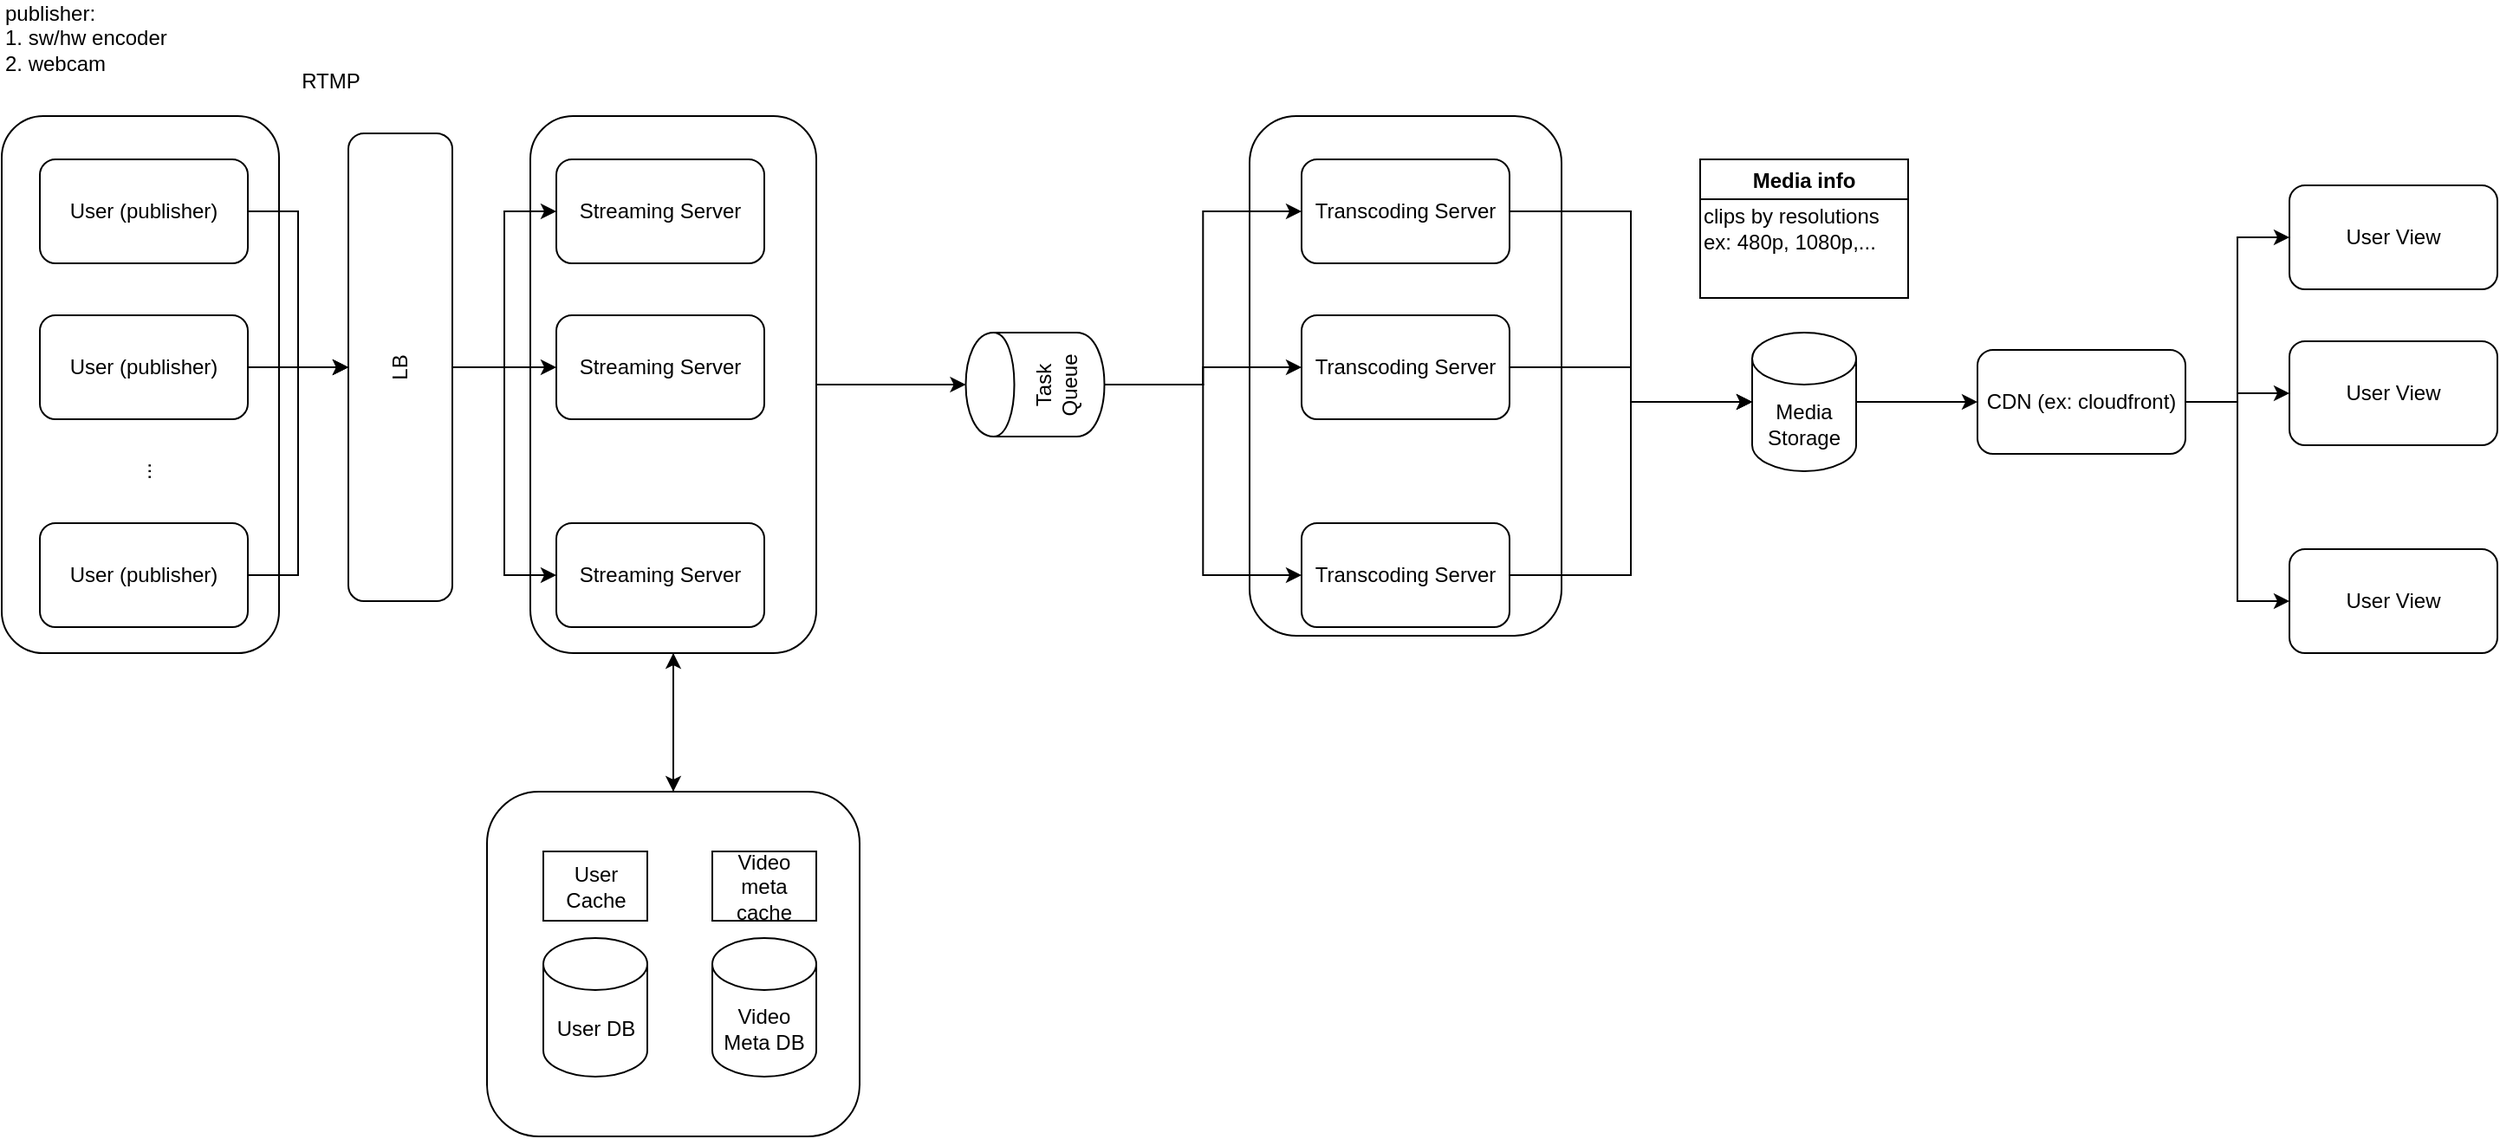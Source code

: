 <mxfile version="14.8.5" type="github">
  <diagram id="FJT3EdVLjgwq2iVrfuaf" name="Page-1">
    <mxGraphModel dx="868" dy="450" grid="1" gridSize="10" guides="1" tooltips="1" connect="1" arrows="1" fold="1" page="1" pageScale="1" pageWidth="850" pageHeight="1100" math="0" shadow="0">
      <root>
        <mxCell id="0" />
        <mxCell id="1" parent="0" />
        <mxCell id="MxKaTCPz04sXQIFcnDnJ-49" value="" style="rounded=1;whiteSpace=wrap;html=1;" parent="1" vertex="1">
          <mxGeometry x="60" y="110" width="160" height="310" as="geometry" />
        </mxCell>
        <mxCell id="MxKaTCPz04sXQIFcnDnJ-37" value="" style="rounded=1;whiteSpace=wrap;html=1;" parent="1" vertex="1">
          <mxGeometry x="780" y="110" width="180" height="300" as="geometry" />
        </mxCell>
        <mxCell id="MxKaTCPz04sXQIFcnDnJ-27" style="edgeStyle=orthogonalEdgeStyle;rounded=0;orthogonalLoop=1;jettySize=auto;html=1;entryX=0.5;entryY=0;entryDx=0;entryDy=0;" parent="1" source="MxKaTCPz04sXQIFcnDnJ-26" target="MxKaTCPz04sXQIFcnDnJ-24" edge="1">
          <mxGeometry relative="1" as="geometry" />
        </mxCell>
        <mxCell id="FLgo3Fq62j766ZoPxWhK-4" value="" style="edgeStyle=orthogonalEdgeStyle;rounded=0;orthogonalLoop=1;jettySize=auto;html=1;" parent="1" source="MxKaTCPz04sXQIFcnDnJ-26" target="FLgo3Fq62j766ZoPxWhK-3" edge="1">
          <mxGeometry relative="1" as="geometry" />
        </mxCell>
        <mxCell id="MxKaTCPz04sXQIFcnDnJ-26" value="" style="rounded=1;whiteSpace=wrap;html=1;" parent="1" vertex="1">
          <mxGeometry x="365" y="110" width="165" height="310" as="geometry" />
        </mxCell>
        <mxCell id="MxKaTCPz04sXQIFcnDnJ-28" style="edgeStyle=orthogonalEdgeStyle;rounded=0;orthogonalLoop=1;jettySize=auto;html=1;entryX=0.5;entryY=1;entryDx=0;entryDy=0;" parent="1" source="MxKaTCPz04sXQIFcnDnJ-24" target="MxKaTCPz04sXQIFcnDnJ-26" edge="1">
          <mxGeometry relative="1" as="geometry" />
        </mxCell>
        <mxCell id="MxKaTCPz04sXQIFcnDnJ-24" value="" style="rounded=1;whiteSpace=wrap;html=1;" parent="1" vertex="1">
          <mxGeometry x="340" y="500" width="215" height="199" as="geometry" />
        </mxCell>
        <mxCell id="MxKaTCPz04sXQIFcnDnJ-2" value="" style="edgeStyle=orthogonalEdgeStyle;rounded=0;orthogonalLoop=1;jettySize=auto;html=1;" parent="1" source="MxKaTCPz04sXQIFcnDnJ-3" target="MxKaTCPz04sXQIFcnDnJ-9" edge="1">
          <mxGeometry relative="1" as="geometry" />
        </mxCell>
        <mxCell id="MxKaTCPz04sXQIFcnDnJ-3" value="User (publisher)" style="rounded=1;whiteSpace=wrap;html=1;" parent="1" vertex="1">
          <mxGeometry x="82" y="135" width="120" height="60" as="geometry" />
        </mxCell>
        <mxCell id="MxKaTCPz04sXQIFcnDnJ-4" style="edgeStyle=orthogonalEdgeStyle;rounded=0;orthogonalLoop=1;jettySize=auto;html=1;entryX=0.5;entryY=0;entryDx=0;entryDy=0;" parent="1" source="MxKaTCPz04sXQIFcnDnJ-5" target="MxKaTCPz04sXQIFcnDnJ-9" edge="1">
          <mxGeometry relative="1" as="geometry" />
        </mxCell>
        <mxCell id="MxKaTCPz04sXQIFcnDnJ-5" value="User (publisher)" style="rounded=1;whiteSpace=wrap;html=1;" parent="1" vertex="1">
          <mxGeometry x="82" y="225" width="120" height="60" as="geometry" />
        </mxCell>
        <mxCell id="MxKaTCPz04sXQIFcnDnJ-6" style="edgeStyle=orthogonalEdgeStyle;rounded=0;orthogonalLoop=1;jettySize=auto;html=1;entryX=0.5;entryY=0;entryDx=0;entryDy=0;" parent="1" source="MxKaTCPz04sXQIFcnDnJ-7" target="MxKaTCPz04sXQIFcnDnJ-9" edge="1">
          <mxGeometry relative="1" as="geometry" />
        </mxCell>
        <mxCell id="MxKaTCPz04sXQIFcnDnJ-7" value="User (publisher)" style="rounded=1;whiteSpace=wrap;html=1;" parent="1" vertex="1">
          <mxGeometry x="82" y="345" width="120" height="60" as="geometry" />
        </mxCell>
        <mxCell id="MxKaTCPz04sXQIFcnDnJ-8" value="..." style="text;html=1;strokeColor=none;fillColor=none;align=center;verticalAlign=middle;whiteSpace=wrap;rounded=0;rotation=-90;" parent="1" vertex="1">
          <mxGeometry x="122" y="305" width="40" height="20" as="geometry" />
        </mxCell>
        <mxCell id="MxKaTCPz04sXQIFcnDnJ-14" style="edgeStyle=orthogonalEdgeStyle;rounded=0;orthogonalLoop=1;jettySize=auto;html=1;" parent="1" source="MxKaTCPz04sXQIFcnDnJ-9" target="MxKaTCPz04sXQIFcnDnJ-11" edge="1">
          <mxGeometry relative="1" as="geometry" />
        </mxCell>
        <mxCell id="MxKaTCPz04sXQIFcnDnJ-15" style="edgeStyle=orthogonalEdgeStyle;rounded=0;orthogonalLoop=1;jettySize=auto;html=1;" parent="1" source="MxKaTCPz04sXQIFcnDnJ-9" target="MxKaTCPz04sXQIFcnDnJ-12" edge="1">
          <mxGeometry relative="1" as="geometry" />
        </mxCell>
        <mxCell id="MxKaTCPz04sXQIFcnDnJ-16" style="edgeStyle=orthogonalEdgeStyle;rounded=0;orthogonalLoop=1;jettySize=auto;html=1;" parent="1" source="MxKaTCPz04sXQIFcnDnJ-9" target="MxKaTCPz04sXQIFcnDnJ-13" edge="1">
          <mxGeometry relative="1" as="geometry" />
        </mxCell>
        <mxCell id="MxKaTCPz04sXQIFcnDnJ-9" value="LB" style="rounded=1;whiteSpace=wrap;html=1;rotation=-90;" parent="1" vertex="1">
          <mxGeometry x="155" y="225" width="270" height="60" as="geometry" />
        </mxCell>
        <mxCell id="MxKaTCPz04sXQIFcnDnJ-11" value="Streaming Server" style="rounded=1;whiteSpace=wrap;html=1;" parent="1" vertex="1">
          <mxGeometry x="380" y="135" width="120" height="60" as="geometry" />
        </mxCell>
        <mxCell id="MxKaTCPz04sXQIFcnDnJ-12" value="Streaming Server" style="rounded=1;whiteSpace=wrap;html=1;" parent="1" vertex="1">
          <mxGeometry x="380" y="225" width="120" height="60" as="geometry" />
        </mxCell>
        <mxCell id="MxKaTCPz04sXQIFcnDnJ-13" value="Streaming Server" style="rounded=1;whiteSpace=wrap;html=1;" parent="1" vertex="1">
          <mxGeometry x="380" y="345" width="120" height="60" as="geometry" />
        </mxCell>
        <mxCell id="MxKaTCPz04sXQIFcnDnJ-34" style="edgeStyle=orthogonalEdgeStyle;rounded=0;orthogonalLoop=1;jettySize=auto;html=1;entryX=0;entryY=0.5;entryDx=0;entryDy=0;exitX=0.5;exitY=1;exitDx=0;exitDy=0;" parent="1" source="FLgo3Fq62j766ZoPxWhK-3" target="MxKaTCPz04sXQIFcnDnJ-31" edge="1">
          <mxGeometry relative="1" as="geometry">
            <mxPoint x="735" y="245" as="sourcePoint" />
          </mxGeometry>
        </mxCell>
        <mxCell id="MxKaTCPz04sXQIFcnDnJ-35" style="edgeStyle=orthogonalEdgeStyle;rounded=0;orthogonalLoop=1;jettySize=auto;html=1;exitX=0.5;exitY=1;exitDx=0;exitDy=0;" parent="1" source="FLgo3Fq62j766ZoPxWhK-3" target="MxKaTCPz04sXQIFcnDnJ-32" edge="1">
          <mxGeometry relative="1" as="geometry">
            <mxPoint x="735" y="245" as="sourcePoint" />
          </mxGeometry>
        </mxCell>
        <mxCell id="MxKaTCPz04sXQIFcnDnJ-36" style="edgeStyle=orthogonalEdgeStyle;rounded=0;orthogonalLoop=1;jettySize=auto;html=1;entryX=0;entryY=0.5;entryDx=0;entryDy=0;exitX=0.5;exitY=1;exitDx=0;exitDy=0;" parent="1" source="FLgo3Fq62j766ZoPxWhK-3" target="MxKaTCPz04sXQIFcnDnJ-33" edge="1">
          <mxGeometry relative="1" as="geometry">
            <mxPoint x="735" y="245" as="sourcePoint" />
          </mxGeometry>
        </mxCell>
        <mxCell id="MxKaTCPz04sXQIFcnDnJ-22" value="User DB" style="shape=cylinder3;whiteSpace=wrap;html=1;boundedLbl=1;backgroundOutline=1;size=15;" parent="1" vertex="1">
          <mxGeometry x="372.5" y="584.5" width="60" height="80" as="geometry" />
        </mxCell>
        <mxCell id="MxKaTCPz04sXQIFcnDnJ-23" value="User Cache" style="rounded=0;whiteSpace=wrap;html=1;" parent="1" vertex="1">
          <mxGeometry x="372.5" y="534.5" width="60" height="40" as="geometry" />
        </mxCell>
        <mxCell id="MxKaTCPz04sXQIFcnDnJ-29" value="Video meta cache" style="rounded=0;whiteSpace=wrap;html=1;" parent="1" vertex="1">
          <mxGeometry x="470" y="534.5" width="60" height="40" as="geometry" />
        </mxCell>
        <mxCell id="MxKaTCPz04sXQIFcnDnJ-30" value="Video Meta DB" style="shape=cylinder3;whiteSpace=wrap;html=1;boundedLbl=1;backgroundOutline=1;size=15;" parent="1" vertex="1">
          <mxGeometry x="470" y="584.5" width="60" height="80" as="geometry" />
        </mxCell>
        <mxCell id="o_ed_Fmldh7zPdRnSExF-1" style="edgeStyle=orthogonalEdgeStyle;rounded=0;orthogonalLoop=1;jettySize=auto;html=1;entryX=0;entryY=0.5;entryDx=0;entryDy=0;entryPerimeter=0;" edge="1" parent="1" source="MxKaTCPz04sXQIFcnDnJ-31" target="MxKaTCPz04sXQIFcnDnJ-44">
          <mxGeometry relative="1" as="geometry" />
        </mxCell>
        <mxCell id="MxKaTCPz04sXQIFcnDnJ-31" value="Transcoding Server" style="rounded=1;whiteSpace=wrap;html=1;" parent="1" vertex="1">
          <mxGeometry x="810" y="135" width="120" height="60" as="geometry" />
        </mxCell>
        <mxCell id="o_ed_Fmldh7zPdRnSExF-2" style="edgeStyle=orthogonalEdgeStyle;rounded=0;orthogonalLoop=1;jettySize=auto;html=1;entryX=0;entryY=0.5;entryDx=0;entryDy=0;entryPerimeter=0;" edge="1" parent="1" source="MxKaTCPz04sXQIFcnDnJ-32" target="MxKaTCPz04sXQIFcnDnJ-44">
          <mxGeometry relative="1" as="geometry" />
        </mxCell>
        <mxCell id="MxKaTCPz04sXQIFcnDnJ-32" value="Transcoding Server" style="rounded=1;whiteSpace=wrap;html=1;" parent="1" vertex="1">
          <mxGeometry x="810" y="225" width="120" height="60" as="geometry" />
        </mxCell>
        <mxCell id="o_ed_Fmldh7zPdRnSExF-3" style="edgeStyle=orthogonalEdgeStyle;rounded=0;orthogonalLoop=1;jettySize=auto;html=1;entryX=0;entryY=0.5;entryDx=0;entryDy=0;entryPerimeter=0;" edge="1" parent="1" source="MxKaTCPz04sXQIFcnDnJ-33" target="MxKaTCPz04sXQIFcnDnJ-44">
          <mxGeometry relative="1" as="geometry" />
        </mxCell>
        <mxCell id="MxKaTCPz04sXQIFcnDnJ-33" value="Transcoding Server" style="rounded=1;whiteSpace=wrap;html=1;" parent="1" vertex="1">
          <mxGeometry x="810" y="345" width="120" height="60" as="geometry" />
        </mxCell>
        <mxCell id="FLgo3Fq62j766ZoPxWhK-19" style="edgeStyle=orthogonalEdgeStyle;rounded=0;orthogonalLoop=1;jettySize=auto;html=1;entryX=0;entryY=0.5;entryDx=0;entryDy=0;" parent="1" source="MxKaTCPz04sXQIFcnDnJ-40" target="FLgo3Fq62j766ZoPxWhK-16" edge="1">
          <mxGeometry relative="1" as="geometry" />
        </mxCell>
        <mxCell id="FLgo3Fq62j766ZoPxWhK-20" style="edgeStyle=orthogonalEdgeStyle;rounded=0;orthogonalLoop=1;jettySize=auto;html=1;entryX=0;entryY=0.5;entryDx=0;entryDy=0;" parent="1" source="MxKaTCPz04sXQIFcnDnJ-40" target="FLgo3Fq62j766ZoPxWhK-17" edge="1">
          <mxGeometry relative="1" as="geometry" />
        </mxCell>
        <mxCell id="FLgo3Fq62j766ZoPxWhK-21" style="edgeStyle=orthogonalEdgeStyle;rounded=0;orthogonalLoop=1;jettySize=auto;html=1;entryX=0;entryY=0.5;entryDx=0;entryDy=0;" parent="1" source="MxKaTCPz04sXQIFcnDnJ-40" target="FLgo3Fq62j766ZoPxWhK-18" edge="1">
          <mxGeometry relative="1" as="geometry" />
        </mxCell>
        <mxCell id="MxKaTCPz04sXQIFcnDnJ-40" value="CDN (ex: cloudfront)" style="whiteSpace=wrap;html=1;rounded=1;" parent="1" vertex="1">
          <mxGeometry x="1200" y="245" width="120" height="60" as="geometry" />
        </mxCell>
        <mxCell id="FLgo3Fq62j766ZoPxWhK-6" style="edgeStyle=orthogonalEdgeStyle;rounded=0;orthogonalLoop=1;jettySize=auto;html=1;" parent="1" source="MxKaTCPz04sXQIFcnDnJ-44" target="MxKaTCPz04sXQIFcnDnJ-40" edge="1">
          <mxGeometry relative="1" as="geometry" />
        </mxCell>
        <mxCell id="MxKaTCPz04sXQIFcnDnJ-44" value="Media Storage" style="shape=cylinder3;whiteSpace=wrap;html=1;boundedLbl=1;backgroundOutline=1;size=15;" parent="1" vertex="1">
          <mxGeometry x="1070" y="235" width="60" height="80" as="geometry" />
        </mxCell>
        <mxCell id="MxKaTCPz04sXQIFcnDnJ-47" value="Media info" style="swimlane;" parent="1" vertex="1">
          <mxGeometry x="1040" y="135" width="120" height="80" as="geometry" />
        </mxCell>
        <mxCell id="MxKaTCPz04sXQIFcnDnJ-48" value="clips by resolutions&lt;br&gt;ex: 480p, 1080p,..." style="text;html=1;align=left;verticalAlign=middle;resizable=0;points=[];autosize=1;strokeColor=none;" parent="MxKaTCPz04sXQIFcnDnJ-47" vertex="1">
          <mxGeometry y="25" width="120" height="30" as="geometry" />
        </mxCell>
        <mxCell id="FLgo3Fq62j766ZoPxWhK-1" value="publisher:&lt;br&gt;1. sw/hw encoder&lt;br&gt;2. webcam" style="text;html=1;strokeColor=none;fillColor=none;align=left;verticalAlign=middle;whiteSpace=wrap;rounded=0;" parent="1" vertex="1">
          <mxGeometry x="60" y="50" width="130" height="30" as="geometry" />
        </mxCell>
        <mxCell id="FLgo3Fq62j766ZoPxWhK-2" value="RTMP" style="text;html=1;strokeColor=none;fillColor=none;align=center;verticalAlign=middle;whiteSpace=wrap;rounded=0;" parent="1" vertex="1">
          <mxGeometry x="230" y="80" width="40" height="20" as="geometry" />
        </mxCell>
        <mxCell id="FLgo3Fq62j766ZoPxWhK-3" value="Task Queue" style="shape=cylinder;whiteSpace=wrap;html=1;boundedLbl=1;backgroundOutline=1;rounded=1;rotation=-90;" parent="1" vertex="1">
          <mxGeometry x="626.25" y="225" width="60" height="80" as="geometry" />
        </mxCell>
        <mxCell id="FLgo3Fq62j766ZoPxWhK-16" value="User View" style="rounded=1;whiteSpace=wrap;html=1;" parent="1" vertex="1">
          <mxGeometry x="1380" y="150" width="120" height="60" as="geometry" />
        </mxCell>
        <mxCell id="FLgo3Fq62j766ZoPxWhK-17" value="User View" style="rounded=1;whiteSpace=wrap;html=1;" parent="1" vertex="1">
          <mxGeometry x="1380" y="240" width="120" height="60" as="geometry" />
        </mxCell>
        <mxCell id="FLgo3Fq62j766ZoPxWhK-18" value="User View" style="rounded=1;whiteSpace=wrap;html=1;" parent="1" vertex="1">
          <mxGeometry x="1380" y="360" width="120" height="60" as="geometry" />
        </mxCell>
      </root>
    </mxGraphModel>
  </diagram>
</mxfile>
